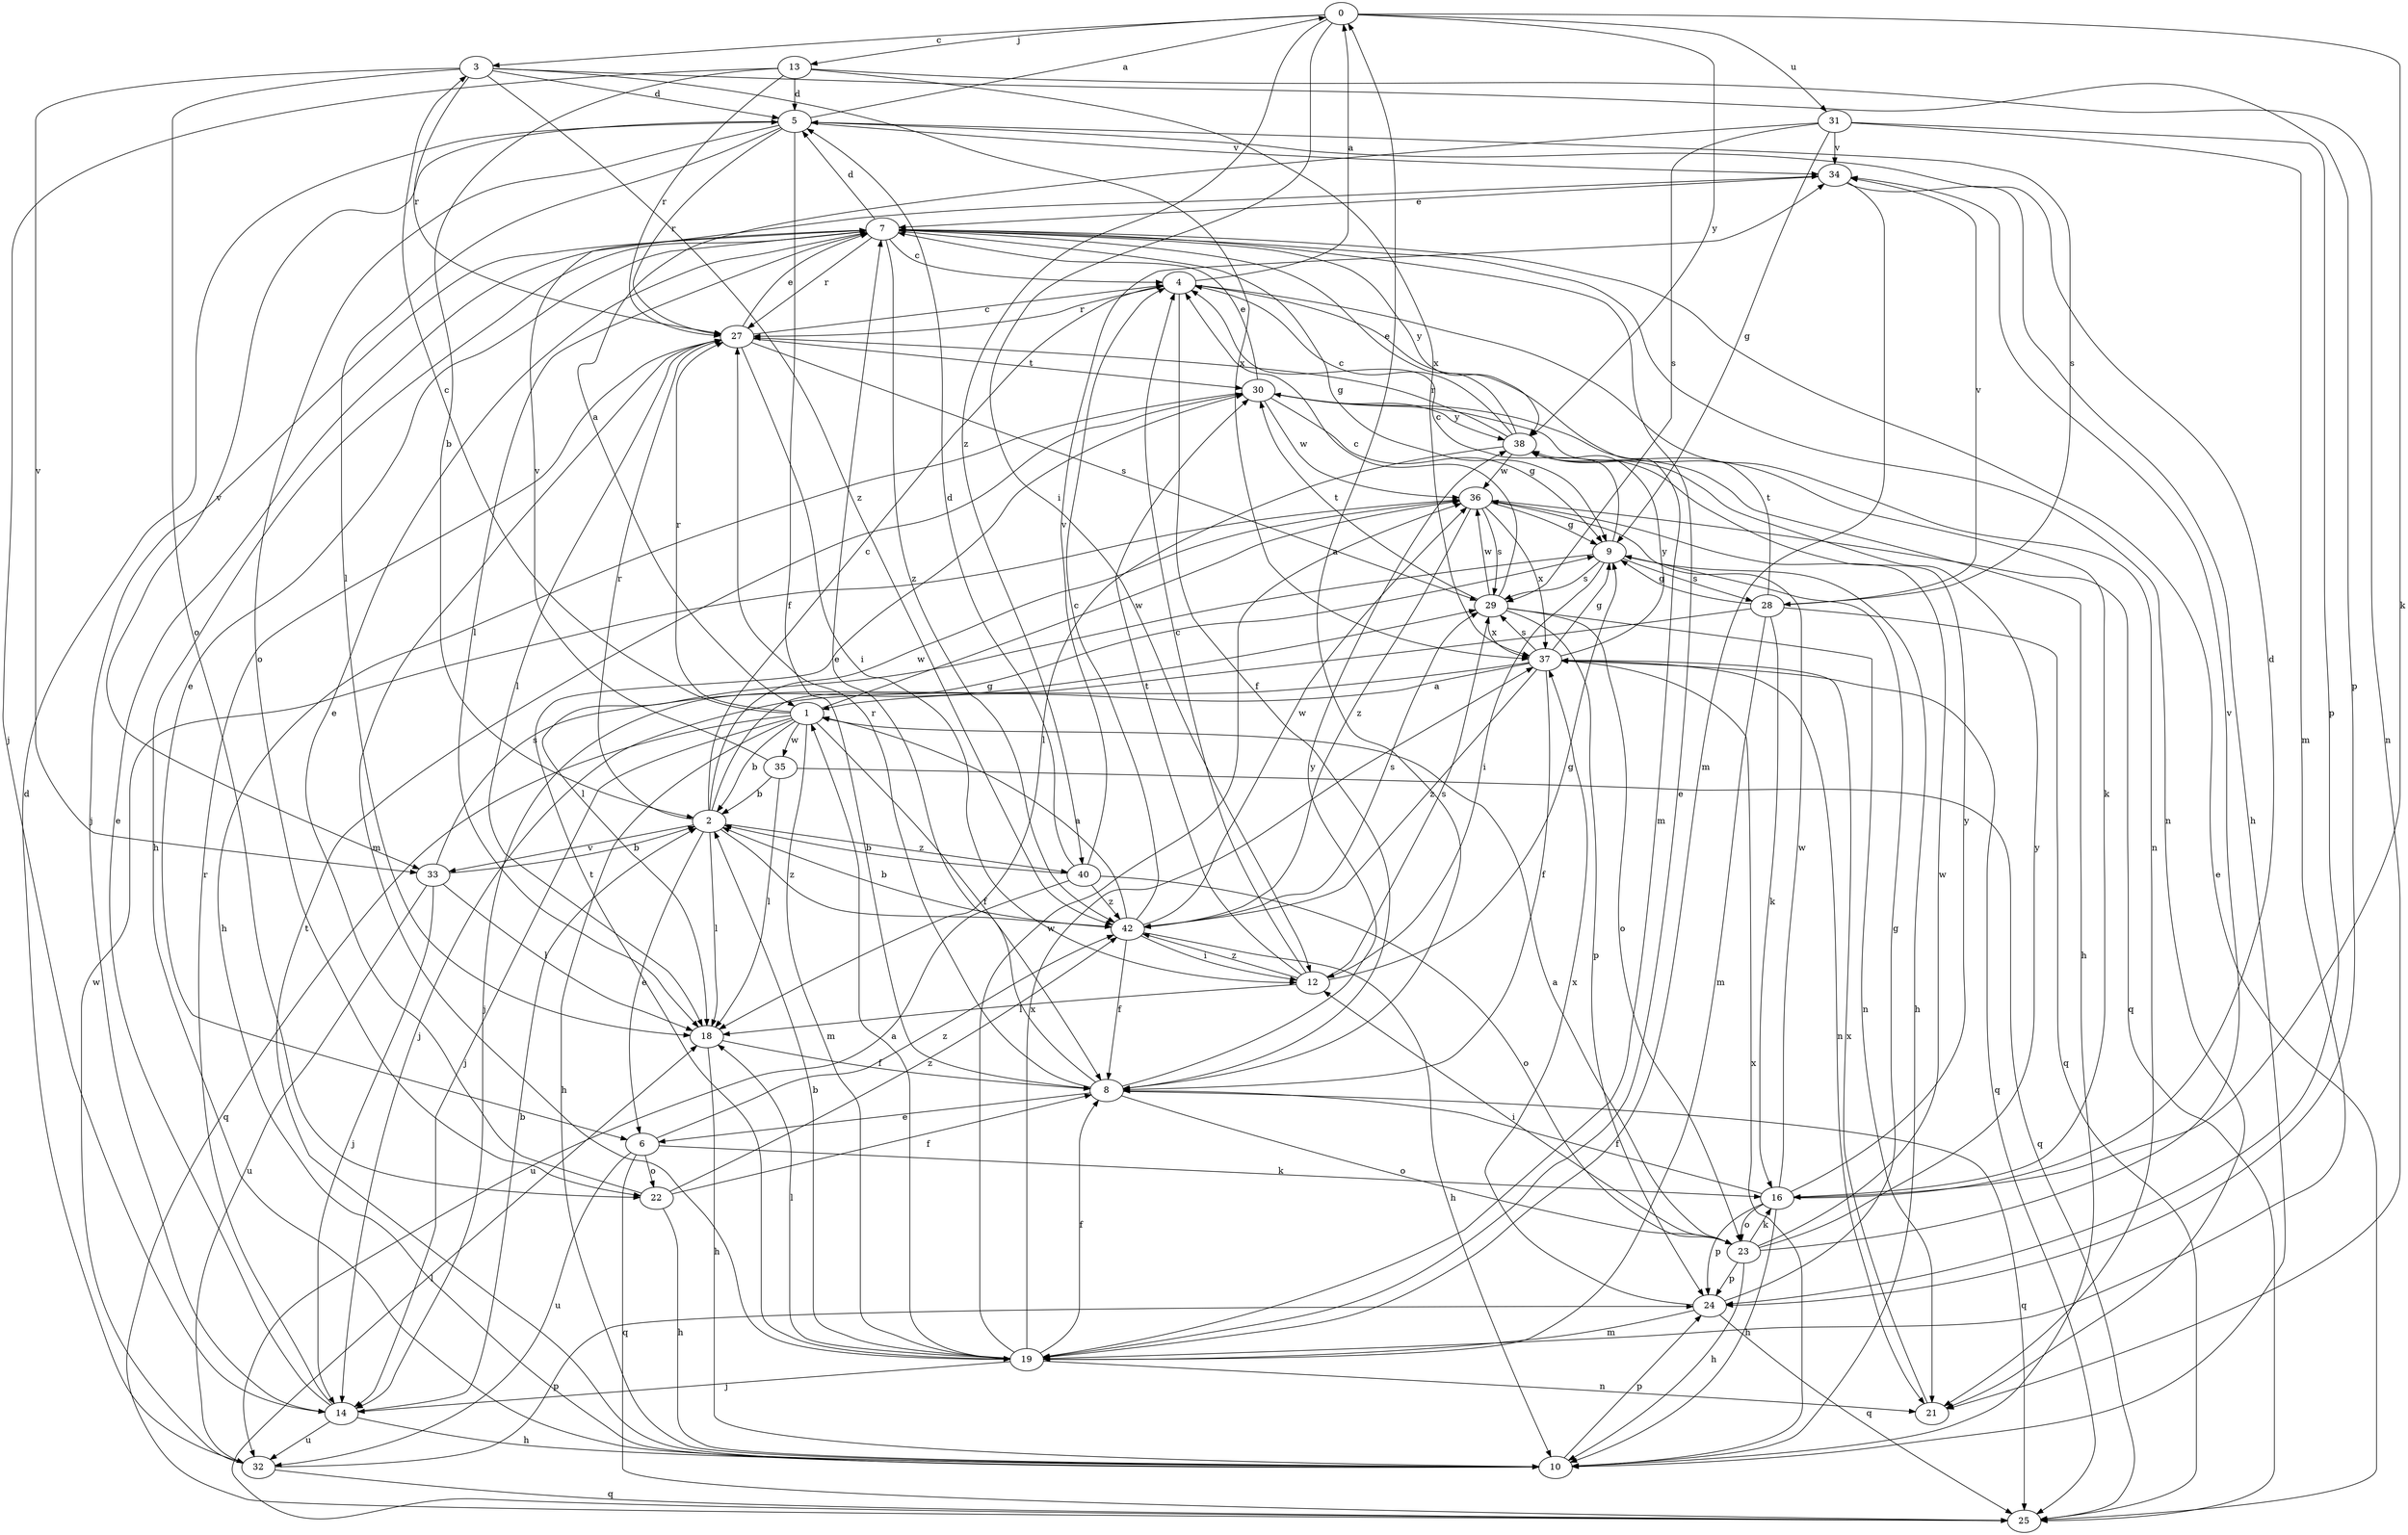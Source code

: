 strict digraph  {
0;
1;
2;
3;
4;
5;
6;
7;
8;
9;
10;
12;
13;
14;
16;
18;
19;
21;
22;
23;
24;
25;
27;
28;
29;
30;
31;
32;
33;
34;
35;
36;
37;
38;
40;
42;
0 -> 3  [label=c];
0 -> 12  [label=i];
0 -> 13  [label=j];
0 -> 16  [label=k];
0 -> 31  [label=u];
0 -> 38  [label=y];
0 -> 40  [label=z];
1 -> 2  [label=b];
1 -> 3  [label=c];
1 -> 8  [label=f];
1 -> 10  [label=h];
1 -> 14  [label=j];
1 -> 19  [label=m];
1 -> 25  [label=q];
1 -> 27  [label=r];
1 -> 35  [label=w];
1 -> 36  [label=w];
2 -> 4  [label=c];
2 -> 6  [label=e];
2 -> 9  [label=g];
2 -> 18  [label=l];
2 -> 27  [label=r];
2 -> 33  [label=v];
2 -> 36  [label=w];
2 -> 40  [label=z];
2 -> 42  [label=z];
3 -> 5  [label=d];
3 -> 22  [label=o];
3 -> 24  [label=p];
3 -> 27  [label=r];
3 -> 33  [label=v];
3 -> 37  [label=x];
3 -> 42  [label=z];
4 -> 0  [label=a];
4 -> 8  [label=f];
4 -> 19  [label=m];
4 -> 21  [label=n];
4 -> 27  [label=r];
5 -> 0  [label=a];
5 -> 8  [label=f];
5 -> 18  [label=l];
5 -> 22  [label=o];
5 -> 27  [label=r];
5 -> 28  [label=s];
5 -> 33  [label=v];
5 -> 34  [label=v];
6 -> 16  [label=k];
6 -> 22  [label=o];
6 -> 25  [label=q];
6 -> 32  [label=u];
6 -> 42  [label=z];
7 -> 4  [label=c];
7 -> 5  [label=d];
7 -> 6  [label=e];
7 -> 9  [label=g];
7 -> 10  [label=h];
7 -> 14  [label=j];
7 -> 18  [label=l];
7 -> 21  [label=n];
7 -> 27  [label=r];
7 -> 38  [label=y];
7 -> 42  [label=z];
8 -> 0  [label=a];
8 -> 6  [label=e];
8 -> 7  [label=e];
8 -> 23  [label=o];
8 -> 25  [label=q];
8 -> 27  [label=r];
8 -> 38  [label=y];
9 -> 4  [label=c];
9 -> 10  [label=h];
9 -> 12  [label=i];
9 -> 18  [label=l];
9 -> 28  [label=s];
9 -> 29  [label=s];
10 -> 24  [label=p];
10 -> 30  [label=t];
10 -> 37  [label=x];
12 -> 4  [label=c];
12 -> 9  [label=g];
12 -> 18  [label=l];
12 -> 29  [label=s];
12 -> 30  [label=t];
12 -> 42  [label=z];
13 -> 2  [label=b];
13 -> 5  [label=d];
13 -> 14  [label=j];
13 -> 21  [label=n];
13 -> 27  [label=r];
13 -> 37  [label=x];
14 -> 2  [label=b];
14 -> 7  [label=e];
14 -> 10  [label=h];
14 -> 27  [label=r];
14 -> 32  [label=u];
16 -> 5  [label=d];
16 -> 8  [label=f];
16 -> 10  [label=h];
16 -> 23  [label=o];
16 -> 24  [label=p];
16 -> 36  [label=w];
16 -> 38  [label=y];
18 -> 8  [label=f];
18 -> 10  [label=h];
19 -> 1  [label=a];
19 -> 2  [label=b];
19 -> 7  [label=e];
19 -> 8  [label=f];
19 -> 14  [label=j];
19 -> 18  [label=l];
19 -> 21  [label=n];
19 -> 30  [label=t];
19 -> 36  [label=w];
19 -> 37  [label=x];
21 -> 37  [label=x];
22 -> 7  [label=e];
22 -> 8  [label=f];
22 -> 10  [label=h];
22 -> 42  [label=z];
23 -> 1  [label=a];
23 -> 10  [label=h];
23 -> 12  [label=i];
23 -> 16  [label=k];
23 -> 24  [label=p];
23 -> 34  [label=v];
23 -> 36  [label=w];
23 -> 38  [label=y];
24 -> 9  [label=g];
24 -> 19  [label=m];
24 -> 25  [label=q];
24 -> 37  [label=x];
25 -> 7  [label=e];
25 -> 18  [label=l];
27 -> 4  [label=c];
27 -> 7  [label=e];
27 -> 12  [label=i];
27 -> 18  [label=l];
27 -> 19  [label=m];
27 -> 29  [label=s];
27 -> 30  [label=t];
28 -> 9  [label=g];
28 -> 14  [label=j];
28 -> 16  [label=k];
28 -> 19  [label=m];
28 -> 25  [label=q];
28 -> 30  [label=t];
28 -> 34  [label=v];
29 -> 4  [label=c];
29 -> 21  [label=n];
29 -> 23  [label=o];
29 -> 24  [label=p];
29 -> 30  [label=t];
29 -> 36  [label=w];
29 -> 37  [label=x];
30 -> 7  [label=e];
30 -> 9  [label=g];
30 -> 10  [label=h];
30 -> 16  [label=k];
30 -> 36  [label=w];
30 -> 38  [label=y];
31 -> 1  [label=a];
31 -> 9  [label=g];
31 -> 19  [label=m];
31 -> 24  [label=p];
31 -> 29  [label=s];
31 -> 34  [label=v];
32 -> 5  [label=d];
32 -> 24  [label=p];
32 -> 25  [label=q];
32 -> 36  [label=w];
33 -> 2  [label=b];
33 -> 14  [label=j];
33 -> 18  [label=l];
33 -> 29  [label=s];
33 -> 32  [label=u];
34 -> 7  [label=e];
34 -> 10  [label=h];
34 -> 19  [label=m];
35 -> 2  [label=b];
35 -> 18  [label=l];
35 -> 25  [label=q];
35 -> 34  [label=v];
36 -> 9  [label=g];
36 -> 25  [label=q];
36 -> 29  [label=s];
36 -> 37  [label=x];
36 -> 42  [label=z];
37 -> 1  [label=a];
37 -> 8  [label=f];
37 -> 9  [label=g];
37 -> 14  [label=j];
37 -> 21  [label=n];
37 -> 25  [label=q];
37 -> 29  [label=s];
37 -> 38  [label=y];
37 -> 42  [label=z];
38 -> 4  [label=c];
38 -> 7  [label=e];
38 -> 10  [label=h];
38 -> 18  [label=l];
38 -> 27  [label=r];
38 -> 36  [label=w];
40 -> 2  [label=b];
40 -> 5  [label=d];
40 -> 23  [label=o];
40 -> 32  [label=u];
40 -> 34  [label=v];
40 -> 42  [label=z];
42 -> 1  [label=a];
42 -> 2  [label=b];
42 -> 4  [label=c];
42 -> 8  [label=f];
42 -> 10  [label=h];
42 -> 12  [label=i];
42 -> 29  [label=s];
42 -> 36  [label=w];
}
